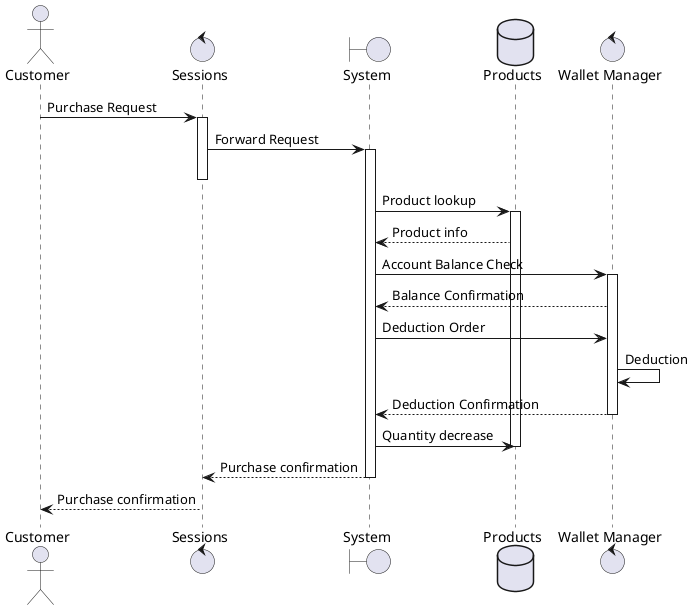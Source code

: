 @startuml order
actor Customer order 10
boundary "System" as system order 30
database "Products" as products order 40
control "Wallet Manager" as wallet order 50
control "Sessions" as sessions order 20
Customer -> sessions : Purchase Request
activate sessions
sessions -> system : Forward Request
activate system
deactivate sessions
system -> products : Product lookup
activate products
products --> system : Product info
system -> wallet : Account Balance Check
activate wallet
wallet --> system : Balance Confirmation
system -> wallet : Deduction Order
wallet -> wallet : Deduction
wallet --> system : Deduction Confirmation
deactivate wallet
system -> products : Quantity decrease
deactivate products
system --> sessions : Purchase confirmation
deactivate system
sessions --> Customer : Purchase confirmation
deactivate sessions
@enduml
